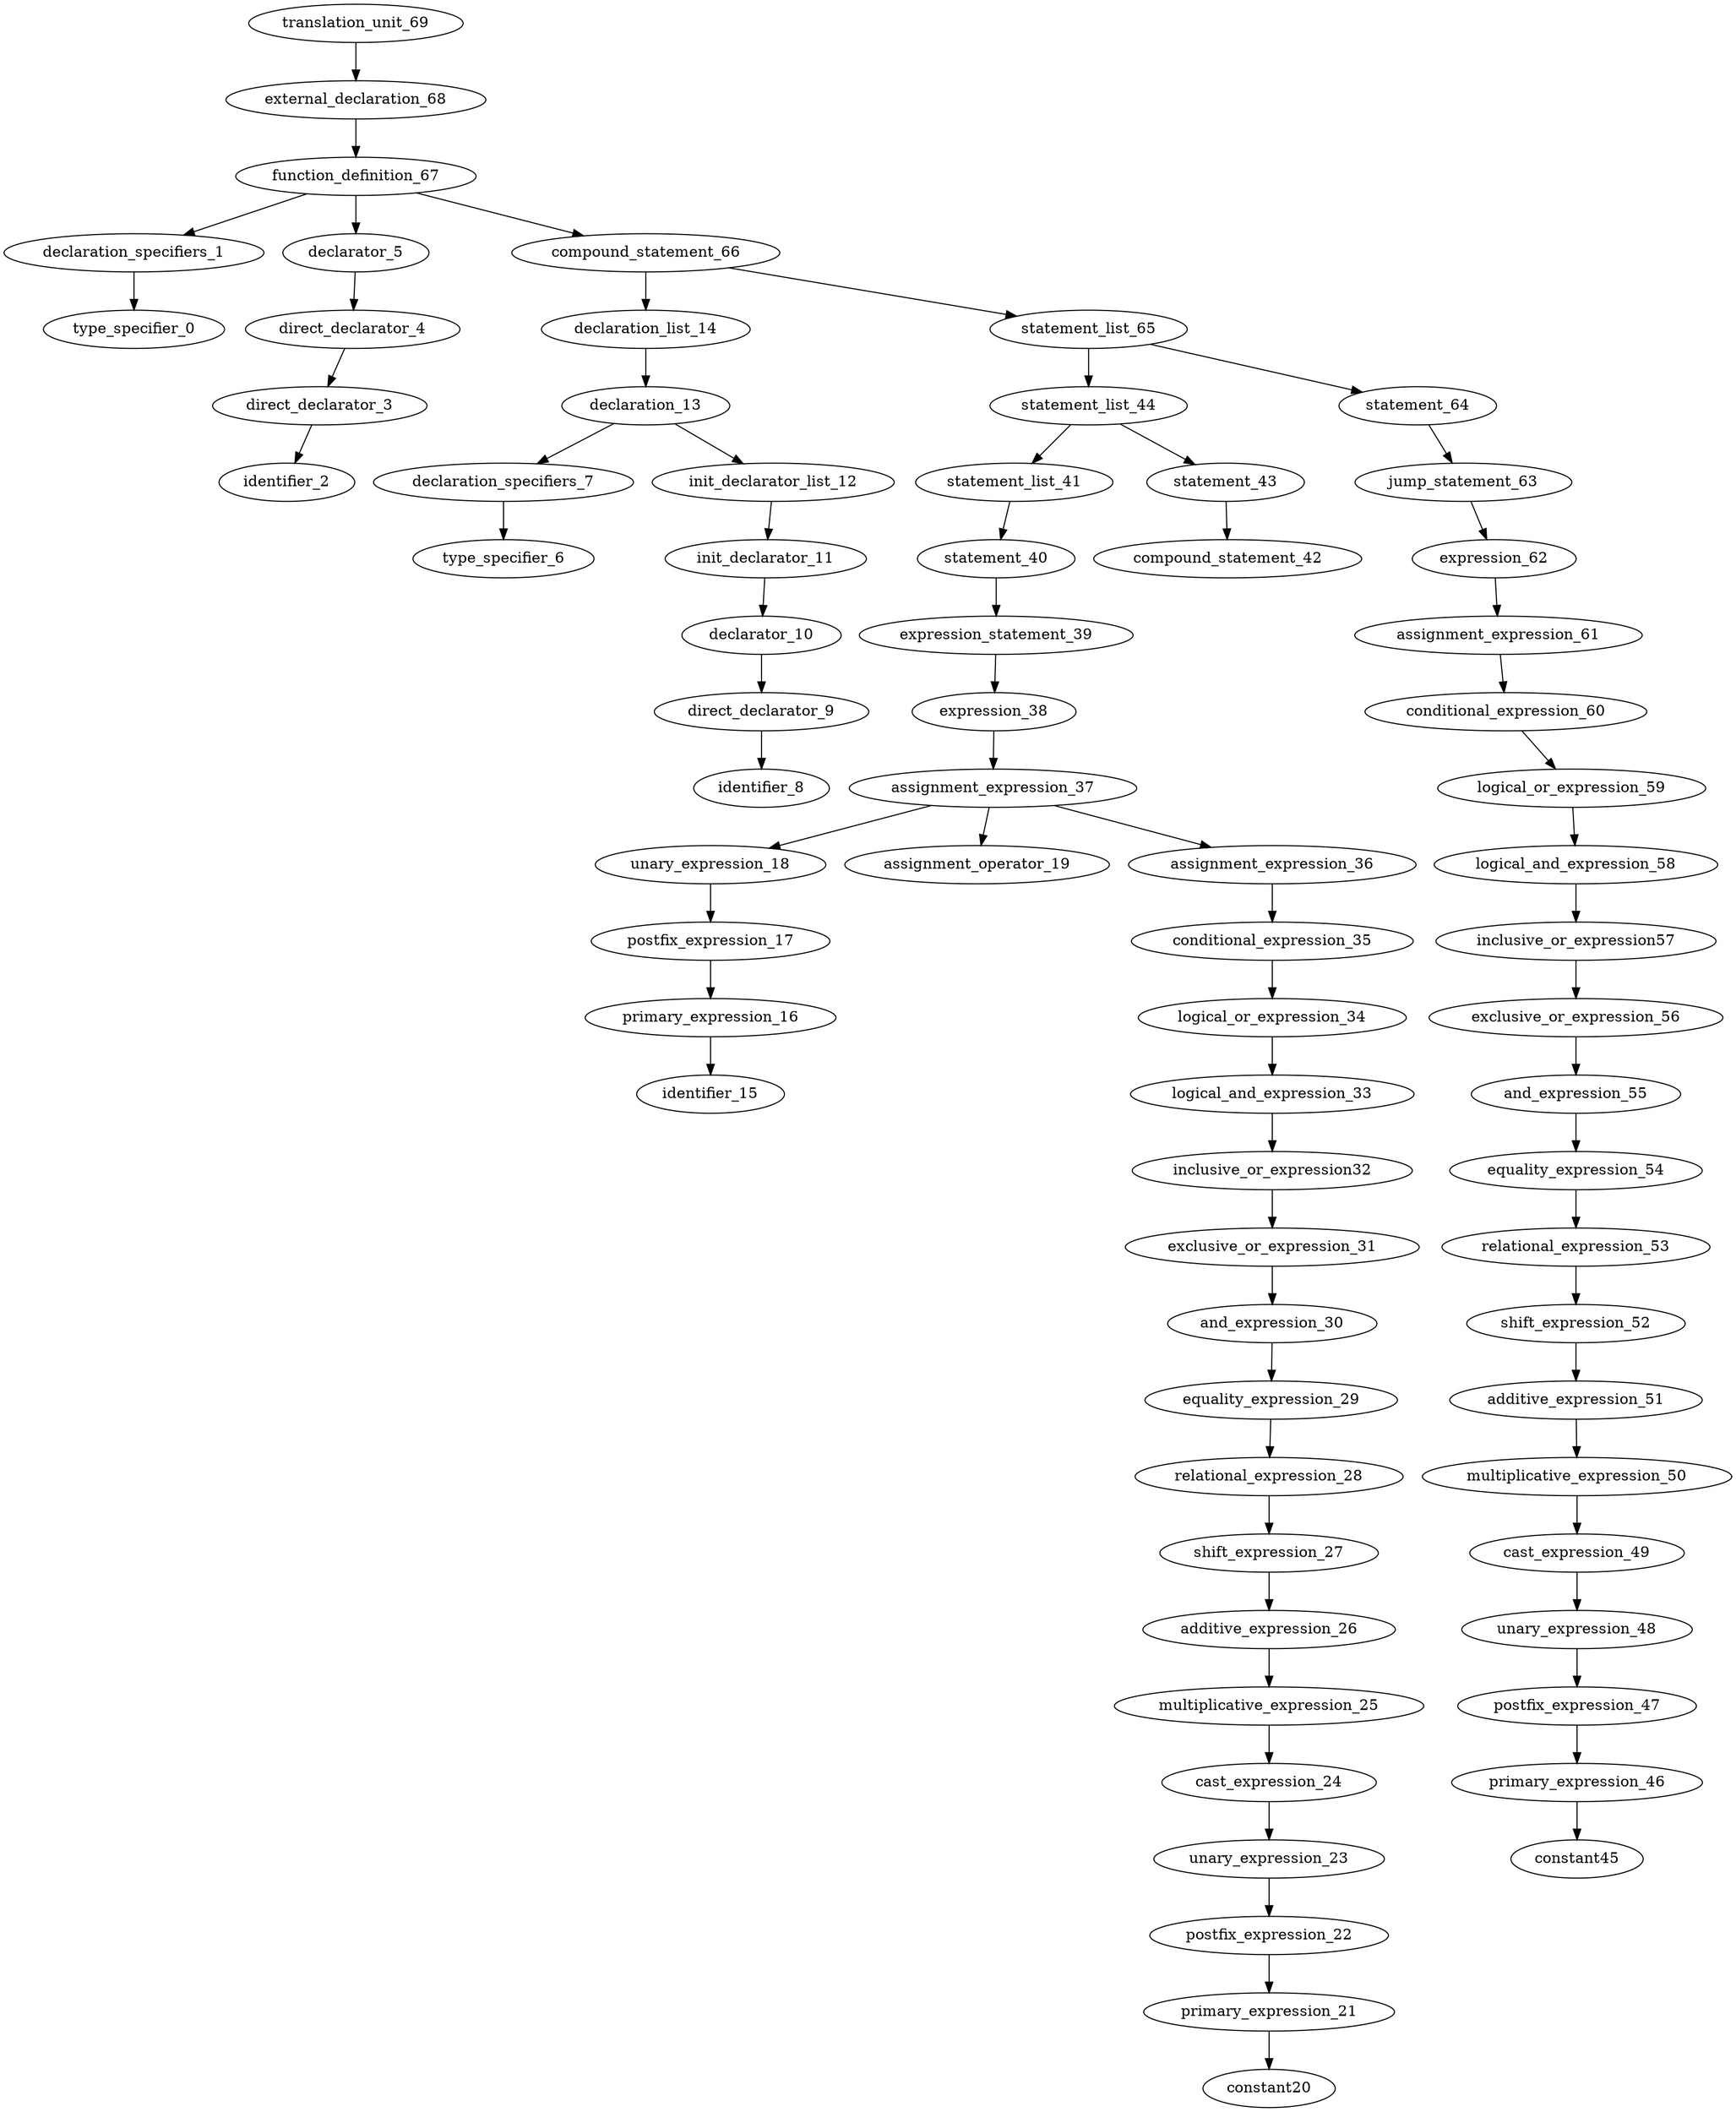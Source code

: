 digraph AST {
	translation_unit_69 -> external_declaration_68;
	external_declaration_68 -> function_definition_67;
	function_definition_67 -> declaration_specifiers_1;
	declaration_specifiers_1 -> type_specifier_0;
	function_definition_67 -> declarator_5;
	declarator_5 -> direct_declarator_4;
	direct_declarator_4 -> direct_declarator_3;
	direct_declarator_3 -> identifier_2;
	function_definition_67 -> compound_statement_66;
	compound_statement_66 -> declaration_list_14;
	declaration_list_14 -> declaration_13;
	declaration_13 -> declaration_specifiers_7;
	declaration_specifiers_7 -> type_specifier_6;
	declaration_13 -> init_declarator_list_12;
	init_declarator_list_12 -> init_declarator_11;
	init_declarator_11 -> declarator_10;
	declarator_10 -> direct_declarator_9;
	direct_declarator_9 -> identifier_8;
	compound_statement_66 -> statement_list_65;
	statement_list_65 -> statement_list_44;
	statement_list_44 -> statement_list_41;
	statement_list_41 -> statement_40;
	statement_40 -> expression_statement_39;
	expression_statement_39 -> expression_38;
	expression_38 -> assignment_expression_37;
	assignment_expression_37 -> unary_expression_18;
	unary_expression_18 -> postfix_expression_17;
	postfix_expression_17 -> primary_expression_16;
	primary_expression_16 -> identifier_15;
	assignment_expression_37 -> assignment_operator_19;
	assignment_expression_37 -> assignment_expression_36;
	assignment_expression_36 -> conditional_expression_35;
	conditional_expression_35 -> logical_or_expression_34;
	logical_or_expression_34 -> logical_and_expression_33;
	logical_and_expression_33 -> inclusive_or_expression32;
	inclusive_or_expression32 -> exclusive_or_expression_31;
	exclusive_or_expression_31 -> and_expression_30;
	and_expression_30 -> equality_expression_29;
	equality_expression_29 -> relational_expression_28;
	relational_expression_28 -> shift_expression_27;
	shift_expression_27 -> additive_expression_26;
	additive_expression_26 -> multiplicative_expression_25;
	multiplicative_expression_25 -> cast_expression_24;
	cast_expression_24 -> unary_expression_23;
	unary_expression_23 -> postfix_expression_22;
	postfix_expression_22 -> primary_expression_21;
	primary_expression_21 -> constant20;
	statement_list_44 -> statement_43;
	statement_43 -> compound_statement_42;
	statement_list_65 -> statement_64;
	statement_64 -> jump_statement_63;
	jump_statement_63 -> expression_62;
	expression_62 -> assignment_expression_61;
	assignment_expression_61 -> conditional_expression_60;
	conditional_expression_60 -> logical_or_expression_59;
	logical_or_expression_59 -> logical_and_expression_58;
	logical_and_expression_58 -> inclusive_or_expression57;
	inclusive_or_expression57 -> exclusive_or_expression_56;
	exclusive_or_expression_56 -> and_expression_55;
	and_expression_55 -> equality_expression_54;
	equality_expression_54 -> relational_expression_53;
	relational_expression_53 -> shift_expression_52;
	shift_expression_52 -> additive_expression_51;
	additive_expression_51 -> multiplicative_expression_50;
	multiplicative_expression_50 -> cast_expression_49;
	cast_expression_49 -> unary_expression_48;
	unary_expression_48 -> postfix_expression_47;
	postfix_expression_47 -> primary_expression_46;
	primary_expression_46 -> constant45;
}
